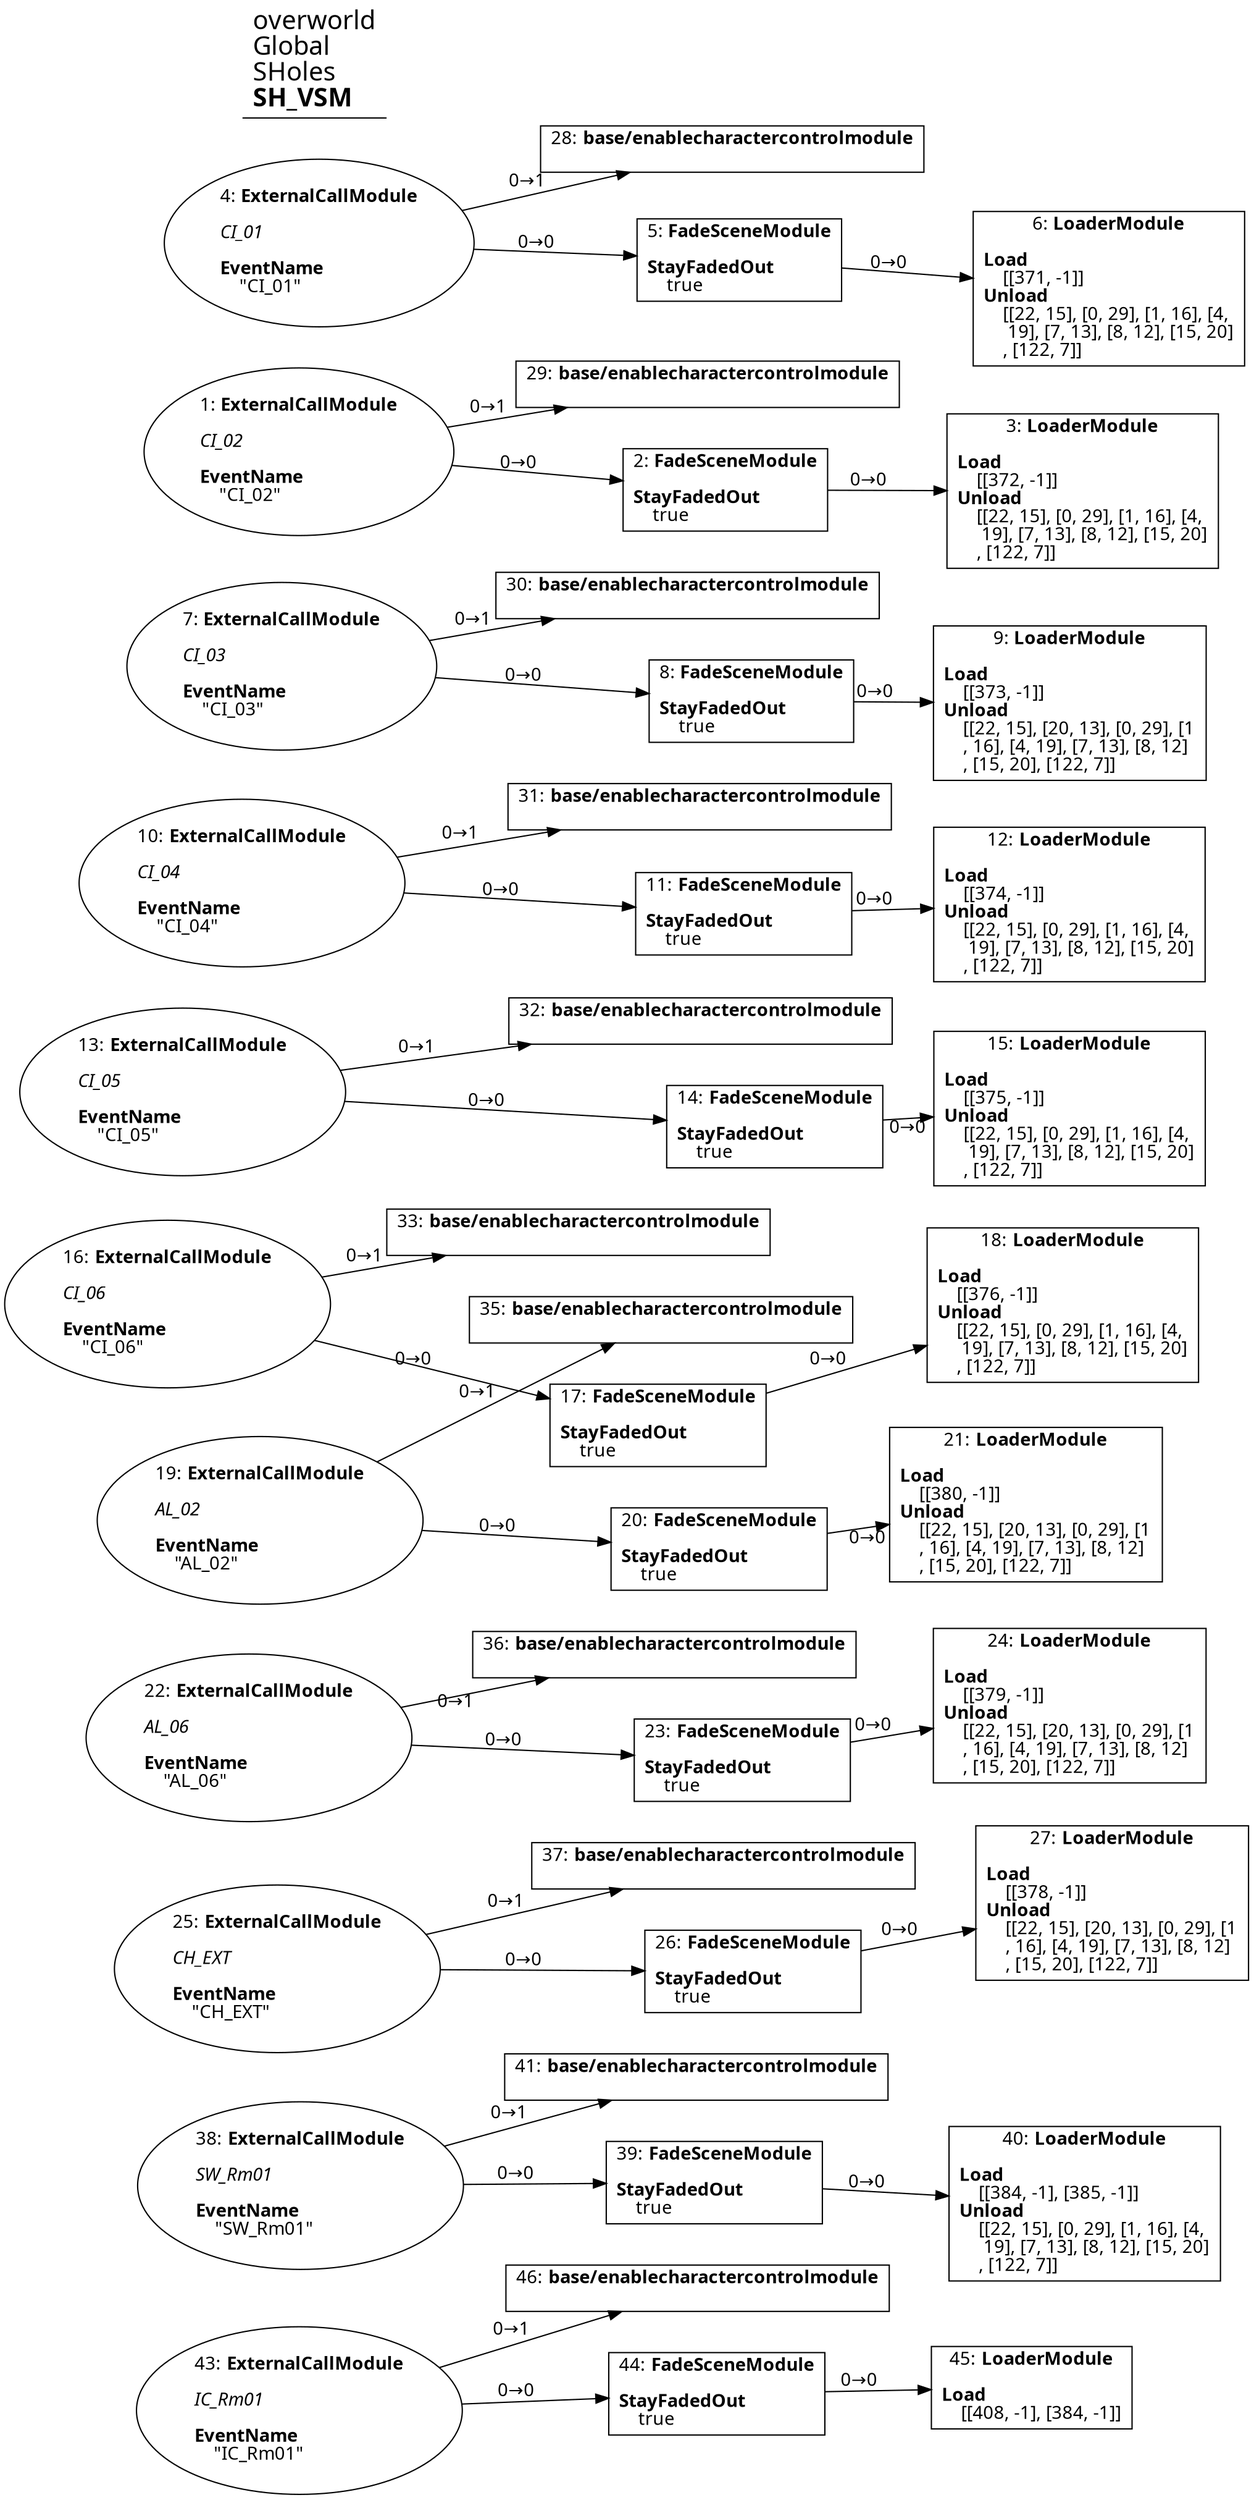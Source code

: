digraph {
    layout = fdp;
    overlap = prism;
    sep = "+16";
    splines = spline;

    node [ shape = box ];

    graph [ fontname = "Segoe UI" ];
    node [ fontname = "Segoe UI" ];
    edge [ fontname = "Segoe UI" ];

    1 [ label = <1: <b>ExternalCallModule</b><br/><br/><i>CI_02<br align="left"/></i><br align="left"/><b>EventName</b><br align="left"/>    &quot;CI_02&quot;<br align="left"/>> ];
    1 [ shape = oval ]
    1 [ pos = "0.109000005,-0.09!" ];
    1 -> 2 [ label = "0→0" ];
    1 -> 29 [ label = "0→1" ];

    2 [ label = <2: <b>FadeSceneModule</b><br/><br/><b>StayFadedOut</b><br align="left"/>    true<br align="left"/>> ];
    2 [ pos = "0.377,-0.12200001!" ];
    2 -> 3 [ label = "0→0" ];

    3 [ label = <3: <b>LoaderModule</b><br/><br/><b>Load</b><br align="left"/>    [[372, -1]]<br align="left"/><b>Unload</b><br align="left"/>    [[22, 15], [0, 29], [1, 16], [4,<br align="left"/>     19], [7, 13], [8, 12], [15, 20]<br align="left"/>    , [122, 7]]<br align="left"/>> ];
    3 [ pos = "0.637,-0.091000006!" ];

    4 [ label = <4: <b>ExternalCallModule</b><br/><br/><i>CI_01<br align="left"/></i><br align="left"/><b>EventName</b><br align="left"/>    &quot;CI_01&quot;<br align="left"/>> ];
    4 [ shape = oval ]
    4 [ pos = "0.106000006,0.108!" ];
    4 -> 5 [ label = "0→0" ];
    4 -> 28 [ label = "0→1" ];

    5 [ label = <5: <b>FadeSceneModule</b><br/><br/><b>StayFadedOut</b><br align="left"/>    true<br align="left"/>> ];
    5 [ pos = "0.379,0.10700001!" ];
    5 -> 6 [ label = "0→0" ];

    6 [ label = <6: <b>LoaderModule</b><br/><br/><b>Load</b><br align="left"/>    [[371, -1]]<br align="left"/><b>Unload</b><br align="left"/>    [[22, 15], [0, 29], [1, 16], [4,<br align="left"/>     19], [7, 13], [8, 12], [15, 20]<br align="left"/>    , [122, 7]]<br align="left"/>> ];
    6 [ pos = "0.634,0.10700001!" ];

    7 [ label = <7: <b>ExternalCallModule</b><br/><br/><i>CI_03<br align="left"/></i><br align="left"/><b>EventName</b><br align="left"/>    &quot;CI_03&quot;<br align="left"/>> ];
    7 [ shape = oval ]
    7 [ pos = "0.109000005,-0.31!" ];
    7 -> 8 [ label = "0→0" ];
    7 -> 30 [ label = "0→1" ];

    8 [ label = <8: <b>FadeSceneModule</b><br/><br/><b>StayFadedOut</b><br align="left"/>    true<br align="left"/>> ];
    8 [ pos = "0.37600002,-0.347!" ];
    8 -> 9 [ label = "0→0" ];

    9 [ label = <9: <b>LoaderModule</b><br/><br/><b>Load</b><br align="left"/>    [[373, -1]]<br align="left"/><b>Unload</b><br align="left"/>    [[22, 15], [20, 13], [0, 29], [1<br align="left"/>    , 16], [4, 19], [7, 13], [8, 12]<br align="left"/>    , [15, 20], [122, 7]]<br align="left"/>> ];
    9 [ pos = "0.637,-0.31100002!" ];

    10 [ label = <10: <b>ExternalCallModule</b><br/><br/><i>CI_04<br align="left"/></i><br align="left"/><b>EventName</b><br align="left"/>    &quot;CI_04&quot;<br align="left"/>> ];
    10 [ shape = oval ]
    10 [ pos = "0.109000005,-0.523!" ];
    10 -> 11 [ label = "0→0" ];
    10 -> 31 [ label = "0→1" ];

    11 [ label = <11: <b>FadeSceneModule</b><br/><br/><b>StayFadedOut</b><br align="left"/>    true<br align="left"/>> ];
    11 [ pos = "0.38500002,-0.565!" ];
    11 -> 12 [ label = "0→0" ];

    12 [ label = <12: <b>LoaderModule</b><br/><br/><b>Load</b><br align="left"/>    [[374, -1]]<br align="left"/><b>Unload</b><br align="left"/>    [[22, 15], [0, 29], [1, 16], [4,<br align="left"/>     19], [7, 13], [8, 12], [15, 20]<br align="left"/>    , [122, 7]]<br align="left"/>> ];
    12 [ pos = "0.637,-0.52400005!" ];

    13 [ label = <13: <b>ExternalCallModule</b><br/><br/><i>CI_05<br align="left"/></i><br align="left"/><b>EventName</b><br align="left"/>    &quot;CI_05&quot;<br align="left"/>> ];
    13 [ shape = oval ]
    13 [ pos = "0.11100001,-0.72300005!" ];
    13 -> 14 [ label = "0→0" ];
    13 -> 32 [ label = "0→1" ];

    14 [ label = <14: <b>FadeSceneModule</b><br/><br/><b>StayFadedOut</b><br align="left"/>    true<br align="left"/>> ];
    14 [ pos = "0.386,-0.772!" ];
    14 -> 15 [ label = "0→0" ];

    15 [ label = <15: <b>LoaderModule</b><br/><br/><b>Load</b><br align="left"/>    [[375, -1]]<br align="left"/><b>Unload</b><br align="left"/>    [[22, 15], [0, 29], [1, 16], [4,<br align="left"/>     19], [7, 13], [8, 12], [15, 20]<br align="left"/>    , [122, 7]]<br align="left"/>> ];
    15 [ pos = "0.63900006,-0.72400004!" ];

    16 [ label = <16: <b>ExternalCallModule</b><br/><br/><i>CI_06<br align="left"/></i><br align="left"/><b>EventName</b><br align="left"/>    &quot;CI_06&quot;<br align="left"/>> ];
    16 [ shape = oval ]
    16 [ pos = "0.10300001,-0.96700007!" ];
    16 -> 17 [ label = "0→0" ];
    16 -> 33 [ label = "0→1" ];

    17 [ label = <17: <b>FadeSceneModule</b><br/><br/><b>StayFadedOut</b><br align="left"/>    true<br align="left"/>> ];
    17 [ pos = "0.372,-1.028!" ];
    17 -> 18 [ label = "0→0" ];

    18 [ label = <18: <b>LoaderModule</b><br/><br/><b>Load</b><br align="left"/>    [[376, -1]]<br align="left"/><b>Unload</b><br align="left"/>    [[22, 15], [0, 29], [1, 16], [4,<br align="left"/>     19], [7, 13], [8, 12], [15, 20]<br align="left"/>    , [122, 7]]<br align="left"/>> ];
    18 [ pos = "0.63100004,-0.96800005!" ];

    19 [ label = <19: <b>ExternalCallModule</b><br/><br/><i>AL_02<br align="left"/></i><br align="left"/><b>EventName</b><br align="left"/>    &quot;AL_02&quot;<br align="left"/>> ];
    19 [ shape = oval ]
    19 [ pos = "0.102000006,-1.294!" ];
    19 -> 20 [ label = "0→0" ];
    19 -> 35 [ label = "0→1" ];

    20 [ label = <20: <b>FadeSceneModule</b><br/><br/><b>StayFadedOut</b><br align="left"/>    true<br align="left"/>> ];
    20 [ pos = "0.37300003,-1.317!" ];
    20 -> 21 [ label = "0→0" ];

    21 [ label = <21: <b>LoaderModule</b><br/><br/><b>Load</b><br align="left"/>    [[380, -1]]<br align="left"/><b>Unload</b><br align="left"/>    [[22, 15], [20, 13], [0, 29], [1<br align="left"/>    , 16], [4, 19], [7, 13], [8, 12]<br align="left"/>    , [15, 20], [122, 7]]<br align="left"/>> ];
    21 [ pos = "0.63000005,-1.296!" ];

    22 [ label = <22: <b>ExternalCallModule</b><br/><br/><i>AL_06<br align="left"/></i><br align="left"/><b>EventName</b><br align="left"/>    &quot;AL_06&quot;<br align="left"/>> ];
    22 [ shape = oval ]
    22 [ pos = "0.106000006,-1.5730001!" ];
    22 -> 23 [ label = "0→0" ];
    22 -> 36 [ label = "0→1" ];

    23 [ label = <23: <b>FadeSceneModule</b><br/><br/><b>StayFadedOut</b><br align="left"/>    true<br align="left"/>> ];
    23 [ pos = "0.379,-1.575!" ];
    23 -> 24 [ label = "0→0" ];

    24 [ label = <24: <b>LoaderModule</b><br/><br/><b>Load</b><br align="left"/>    [[379, -1]]<br align="left"/><b>Unload</b><br align="left"/>    [[22, 15], [20, 13], [0, 29], [1<br align="left"/>    , 16], [4, 19], [7, 13], [8, 12]<br align="left"/>    , [15, 20], [122, 7]]<br align="left"/>> ];
    24 [ pos = "0.633,-1.575!" ];

    25 [ label = <25: <b>ExternalCallModule</b><br/><br/><i>CH_EXT<br align="left"/></i><br align="left"/><b>EventName</b><br align="left"/>    &quot;CH_EXT&quot;<br align="left"/>> ];
    25 [ shape = oval ]
    25 [ pos = "0.12200001,-1.8690001!" ];
    25 -> 26 [ label = "0→0" ];
    25 -> 37 [ label = "0→1" ];

    26 [ label = <26: <b>FadeSceneModule</b><br/><br/><b>StayFadedOut</b><br align="left"/>    true<br align="left"/>> ];
    26 [ pos = "0.395,-1.871!" ];
    26 -> 27 [ label = "0→0" ];

    27 [ label = <27: <b>LoaderModule</b><br/><br/><b>Load</b><br align="left"/>    [[378, -1]]<br align="left"/><b>Unload</b><br align="left"/>    [[22, 15], [20, 13], [0, 29], [1<br align="left"/>    , 16], [4, 19], [7, 13], [8, 12]<br align="left"/>    , [15, 20], [122, 7]]<br align="left"/>> ];
    27 [ pos = "0.65000004,-1.871!" ];

    28 [ label = <28: <b>base/enablecharactercontrolmodule</b><br/><br/>> ];
    28 [ pos = "0.36100003,0.2!" ];

    29 [ label = <29: <b>base/enablecharactercontrolmodule</b><br/><br/>> ];
    29 [ pos = "0.36100003,-0.034!" ];

    30 [ label = <30: <b>base/enablecharactercontrolmodule</b><br/><br/>> ];
    30 [ pos = "0.35000002,-0.26200002!" ];

    31 [ label = <31: <b>base/enablecharactercontrolmodule</b><br/><br/>> ];
    31 [ pos = "0.35900003,-0.48800004!" ];

    32 [ label = <32: <b>base/enablecharactercontrolmodule</b><br/><br/>> ];
    32 [ pos = "0.35700002,-0.69100004!" ];

    33 [ label = <33: <b>base/enablecharactercontrolmodule</b><br/><br/>> ];
    33 [ pos = "0.35500002,-0.93200004!" ];

    35 [ label = <35: <b>base/enablecharactercontrolmodule</b><br/><br/>> ];
    35 [ pos = "0.35500002,-1.205!" ];

    36 [ label = <36: <b>base/enablecharactercontrolmodule</b><br/><br/>> ];
    36 [ pos = "0.35700002,-1.4740001!" ];

    37 [ label = <37: <b>base/enablecharactercontrolmodule</b><br/><br/>> ];
    37 [ pos = "0.36900002,-1.779!" ];

    38 [ label = <38: <b>ExternalCallModule</b><br/><br/><i>SW_Rm01<br align="left"/></i><br align="left"/><b>EventName</b><br align="left"/>    &quot;SW_Rm01&quot;<br align="left"/>> ];
    38 [ shape = oval ]
    38 [ pos = "0.12100001,-2.1450002!" ];
    38 -> 39 [ label = "0→0" ];
    38 -> 41 [ label = "0→1" ];

    39 [ label = <39: <b>FadeSceneModule</b><br/><br/><b>StayFadedOut</b><br align="left"/>    true<br align="left"/>> ];
    39 [ pos = "0.39600003,-2.1450002!" ];
    39 -> 40 [ label = "0→0" ];

    40 [ label = <40: <b>LoaderModule</b><br/><br/><b>Load</b><br align="left"/>    [[384, -1], [385, -1]]<br align="left"/><b>Unload</b><br align="left"/>    [[22, 15], [0, 29], [1, 16], [4,<br align="left"/>     19], [7, 13], [8, 12], [15, 20]<br align="left"/>    , [122, 7]]<br align="left"/>> ];
    40 [ pos = "0.651,-2.1450002!" ];

    41 [ label = <41: <b>base/enablecharactercontrolmodule</b><br/><br/>> ];
    41 [ pos = "0.37800002,-2.052!" ];

    43 [ label = <43: <b>ExternalCallModule</b><br/><br/><i>IC_Rm01<br align="left"/></i><br align="left"/><b>EventName</b><br align="left"/>    &quot;IC_Rm01&quot;<br align="left"/>> ];
    43 [ shape = oval ]
    43 [ pos = "0.141,-2.4220002!" ];
    43 -> 44 [ label = "0→0" ];
    43 -> 46 [ label = "0→1" ];

    44 [ label = <44: <b>FadeSceneModule</b><br/><br/><b>StayFadedOut</b><br align="left"/>    true<br align="left"/>> ];
    44 [ pos = "0.416,-2.4220002!" ];
    44 -> 45 [ label = "0→0" ];

    45 [ label = <45: <b>LoaderModule</b><br/><br/><b>Load</b><br align="left"/>    [[408, -1], [384, -1]]<br align="left"/>> ];
    45 [ pos = "0.671,-2.4220002!" ];

    46 [ label = <46: <b>base/enablecharactercontrolmodule</b><br/><br/>> ];
    46 [ pos = "0.39800003,-2.329!" ];

    title [ pos = "0.101,0.201!" ];
    title [ shape = underline ];
    title [ label = <<font point-size="20">overworld<br align="left"/>Global<br align="left"/>SHoles<br align="left"/><b>SH_VSM</b><br align="left"/></font>> ];
}
